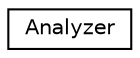 digraph "Graphical Class Hierarchy"
{
  edge [fontname="Helvetica",fontsize="10",labelfontname="Helvetica",labelfontsize="10"];
  node [fontname="Helvetica",fontsize="10",shape=record];
  rankdir="LR";
  Node0 [label="Analyzer",height=0.2,width=0.4,color="black", fillcolor="white", style="filled",URL="$structkaldi_1_1nnet3_1_1Analyzer.html",tooltip="This struct exists to set up various pieces of analysis; it helps avoid the repetition of code where ..."];
}

